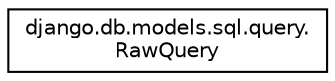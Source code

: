 digraph "Graphical Class Hierarchy"
{
 // LATEX_PDF_SIZE
  edge [fontname="Helvetica",fontsize="10",labelfontname="Helvetica",labelfontsize="10"];
  node [fontname="Helvetica",fontsize="10",shape=record];
  rankdir="LR";
  Node0 [label="django.db.models.sql.query.\lRawQuery",height=0.2,width=0.4,color="black", fillcolor="white", style="filled",URL="$db/dfa/classdjango_1_1db_1_1models_1_1sql_1_1query_1_1_raw_query.html",tooltip=" "];
}
